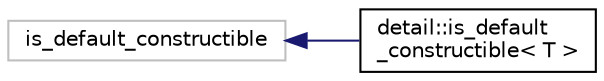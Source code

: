 digraph "Graphical Class Hierarchy"
{
 // LATEX_PDF_SIZE
  edge [fontname="Helvetica",fontsize="10",labelfontname="Helvetica",labelfontsize="10"];
  node [fontname="Helvetica",fontsize="10",shape=record];
  rankdir="LR";
  Node100 [label="is_default_constructible",height=0.2,width=0.4,color="grey75", fillcolor="white", style="filled",tooltip=" "];
  Node100 -> Node0 [dir="back",color="midnightblue",fontsize="10",style="solid",fontname="Helvetica"];
  Node0 [label="detail::is_default\l_constructible\< T \>",height=0.2,width=0.4,color="black", fillcolor="white", style="filled",URL="$structdetail_1_1is__default__constructible.html",tooltip=" "];
}
